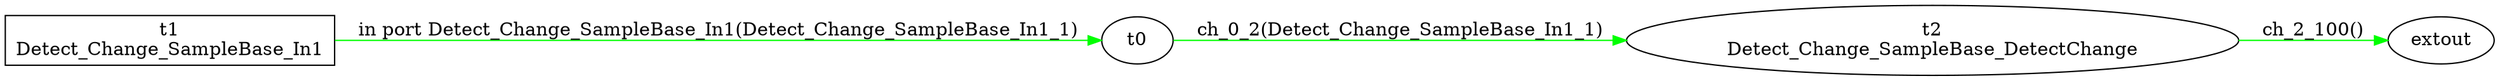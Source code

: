 digraph csp {
	graph [rankdir=LR];
	Detect_Change_SampleBase_DetectChange	 [label="t2\nDetect_Change_SampleBase_DetectChange"];
	t0 -> Detect_Change_SampleBase_DetectChange	 [color=green,
		label="ch_0_2(Detect_Change_SampleBase_In1_1)"];
	extout	 [label=extout];
	Detect_Change_SampleBase_In1	 [label="t1\nDetect_Change_SampleBase_In1",
		shape=box];
	Detect_Change_SampleBase_In1 -> t0	 [color=green,
		label="in port Detect_Change_SampleBase_In1(Detect_Change_SampleBase_In1_1)"];
	Detect_Change_SampleBase_DetectChange -> extout	 [color=green,
		label="ch_2_100()"];
}
